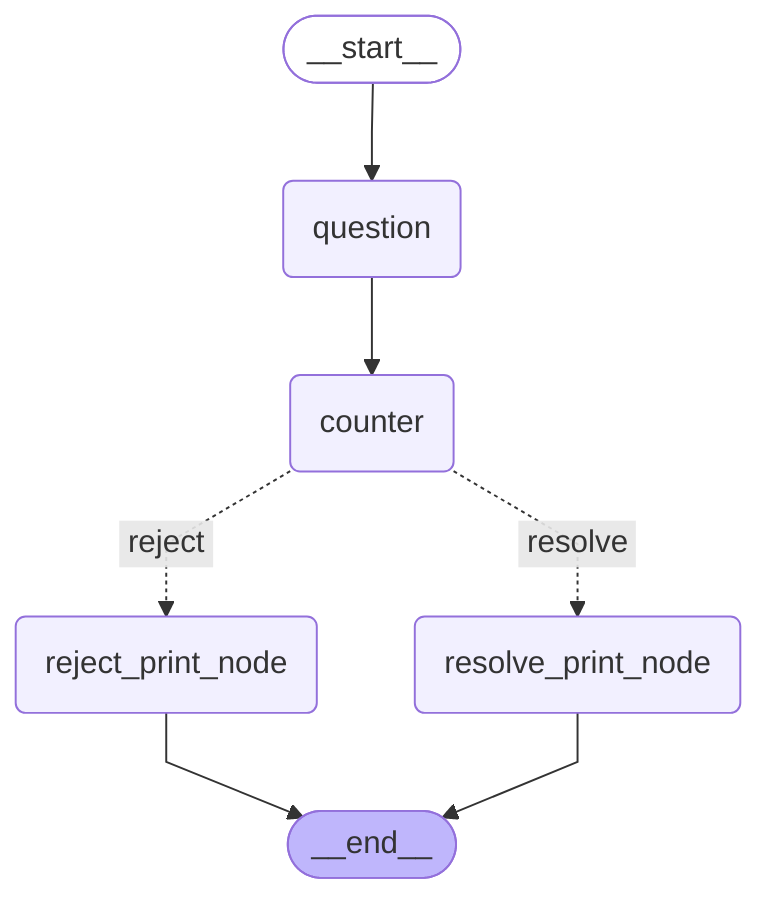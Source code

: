 ---
config:
  flowchart:
    curve: linear
---
graph TD;
	__start__([<p>__start__</p>]):::first
	question(question)
	counter(counter)
	reject_print_node(reject_print_node)
	resolve_print_node(resolve_print_node)
	__end__([<p>__end__</p>]):::last
	__start__ --> question;
	counter -. &nbsp;reject&nbsp; .-> reject_print_node;
	counter -. &nbsp;resolve&nbsp; .-> resolve_print_node;
	question --> counter;
	reject_print_node --> __end__;
	resolve_print_node --> __end__;
	classDef default fill:#f2f0ff,line-height:1.2
	classDef first fill-opacity:0
	classDef last fill:#bfb6fc